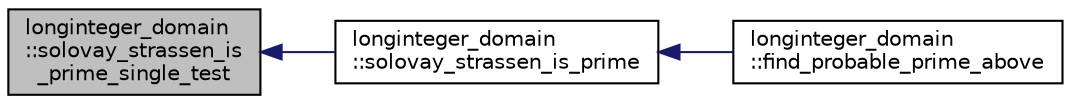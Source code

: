 digraph "longinteger_domain::solovay_strassen_is_prime_single_test"
{
  edge [fontname="Helvetica",fontsize="10",labelfontname="Helvetica",labelfontsize="10"];
  node [fontname="Helvetica",fontsize="10",shape=record];
  rankdir="LR";
  Node801 [label="longinteger_domain\l::solovay_strassen_is\l_prime_single_test",height=0.2,width=0.4,color="black", fillcolor="grey75", style="filled", fontcolor="black"];
  Node801 -> Node802 [dir="back",color="midnightblue",fontsize="10",style="solid",fontname="Helvetica"];
  Node802 [label="longinteger_domain\l::solovay_strassen_is_prime",height=0.2,width=0.4,color="black", fillcolor="white", style="filled",URL="$d2/d7a/classlonginteger__domain.html#a8161357a52c022f146b273a73f29edc8"];
  Node802 -> Node803 [dir="back",color="midnightblue",fontsize="10",style="solid",fontname="Helvetica"];
  Node803 [label="longinteger_domain\l::find_probable_prime_above",height=0.2,width=0.4,color="black", fillcolor="white", style="filled",URL="$d2/d7a/classlonginteger__domain.html#a46944b99c740242bfe23a86b50d6a60d"];
}
